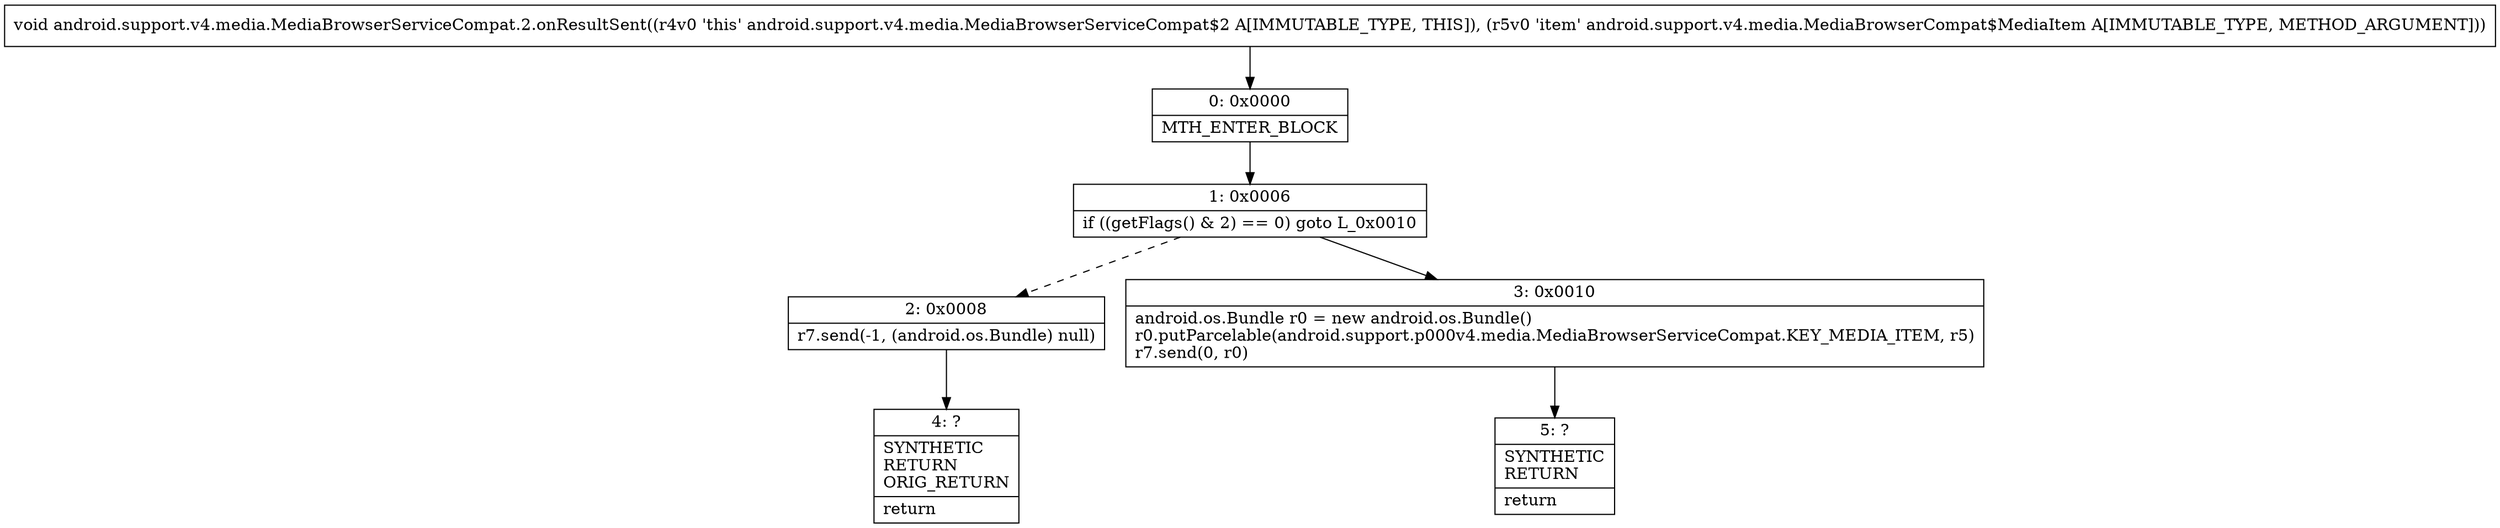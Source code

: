 digraph "CFG forandroid.support.v4.media.MediaBrowserServiceCompat.2.onResultSent(Landroid\/support\/v4\/media\/MediaBrowserCompat$MediaItem;)V" {
Node_0 [shape=record,label="{0\:\ 0x0000|MTH_ENTER_BLOCK\l}"];
Node_1 [shape=record,label="{1\:\ 0x0006|if ((getFlags() & 2) == 0) goto L_0x0010\l}"];
Node_2 [shape=record,label="{2\:\ 0x0008|r7.send(\-1, (android.os.Bundle) null)\l}"];
Node_3 [shape=record,label="{3\:\ 0x0010|android.os.Bundle r0 = new android.os.Bundle()\lr0.putParcelable(android.support.p000v4.media.MediaBrowserServiceCompat.KEY_MEDIA_ITEM, r5)\lr7.send(0, r0)\l}"];
Node_4 [shape=record,label="{4\:\ ?|SYNTHETIC\lRETURN\lORIG_RETURN\l|return\l}"];
Node_5 [shape=record,label="{5\:\ ?|SYNTHETIC\lRETURN\l|return\l}"];
MethodNode[shape=record,label="{void android.support.v4.media.MediaBrowserServiceCompat.2.onResultSent((r4v0 'this' android.support.v4.media.MediaBrowserServiceCompat$2 A[IMMUTABLE_TYPE, THIS]), (r5v0 'item' android.support.v4.media.MediaBrowserCompat$MediaItem A[IMMUTABLE_TYPE, METHOD_ARGUMENT])) }"];
MethodNode -> Node_0;
Node_0 -> Node_1;
Node_1 -> Node_2[style=dashed];
Node_1 -> Node_3;
Node_2 -> Node_4;
Node_3 -> Node_5;
}

